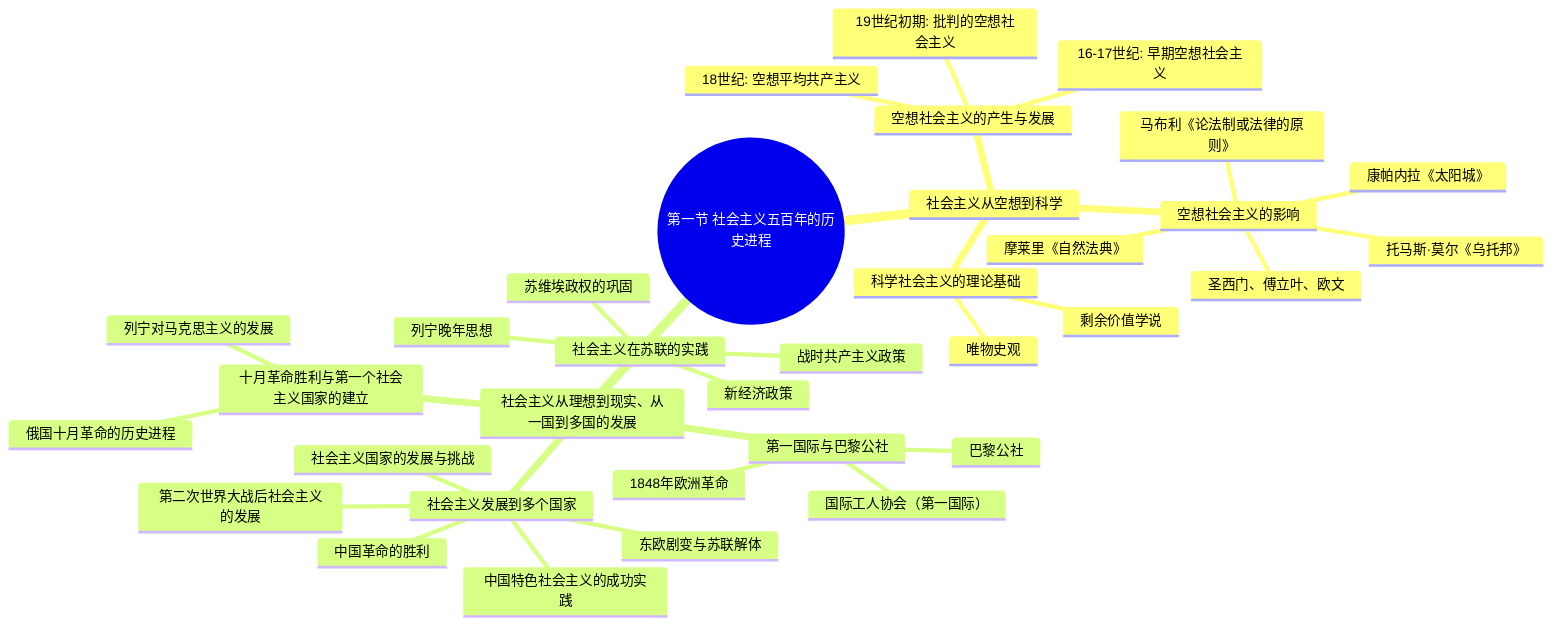 mindmap
	root((第一节 社会主义五百年的历史进程))
		社会主义从空想到科学
			空想社会主义的产生与发展
				16-17世纪: 早期空想社会主义
				18世纪: 空想平均共产主义
				19世纪初期: 批判的空想社会主义
			空想社会主义的影响
				托马斯·莫尔《乌托邦》
				康帕内拉《太阳城》
				摩莱里《自然法典》
				马布利《论法制或法律的原则》
				圣西门、傅立叶、欧文
			科学社会主义的理论基础
				唯物史观
				剩余价值学说
		社会主义从理想到现实、从一国到多国的发展
			第一国际与巴黎公社
				1848年欧洲革命
				国际工人协会（第一国际）
				巴黎公社
			十月革命胜利与第一个社会主义国家的建立
				列宁对马克思主义的发展
				俄国十月革命的历史进程
			社会主义在苏联的实践
				苏维埃政权的巩固
				战时共产主义政策
				新经济政策
				列宁晚年思想
			社会主义发展到多个国家
				第二次世界大战后社会主义的发展
				中国革命的胜利
				社会主义国家的发展与挑战
				东欧剧变与苏联解体
				中国特色社会主义的成功实践